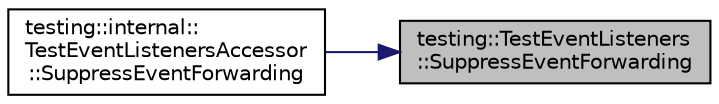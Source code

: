 digraph "testing::TestEventListeners::SuppressEventForwarding"
{
 // LATEX_PDF_SIZE
  bgcolor="transparent";
  edge [fontname="Helvetica",fontsize="10",labelfontname="Helvetica",labelfontsize="10"];
  node [fontname="Helvetica",fontsize="10",shape=record];
  rankdir="RL";
  Node1 [label="testing::TestEventListeners\l::SuppressEventForwarding",height=0.2,width=0.4,color="black", fillcolor="grey75", style="filled", fontcolor="black",tooltip=" "];
  Node1 -> Node2 [dir="back",color="midnightblue",fontsize="10",style="solid",fontname="Helvetica"];
  Node2 [label="testing::internal::\lTestEventListenersAccessor\l::SuppressEventForwarding",height=0.2,width=0.4,color="black",URL="$classtesting_1_1internal_1_1TestEventListenersAccessor.html#abfc0a0f8163465f4f5d42436ec8c7cb3",tooltip=" "];
}
